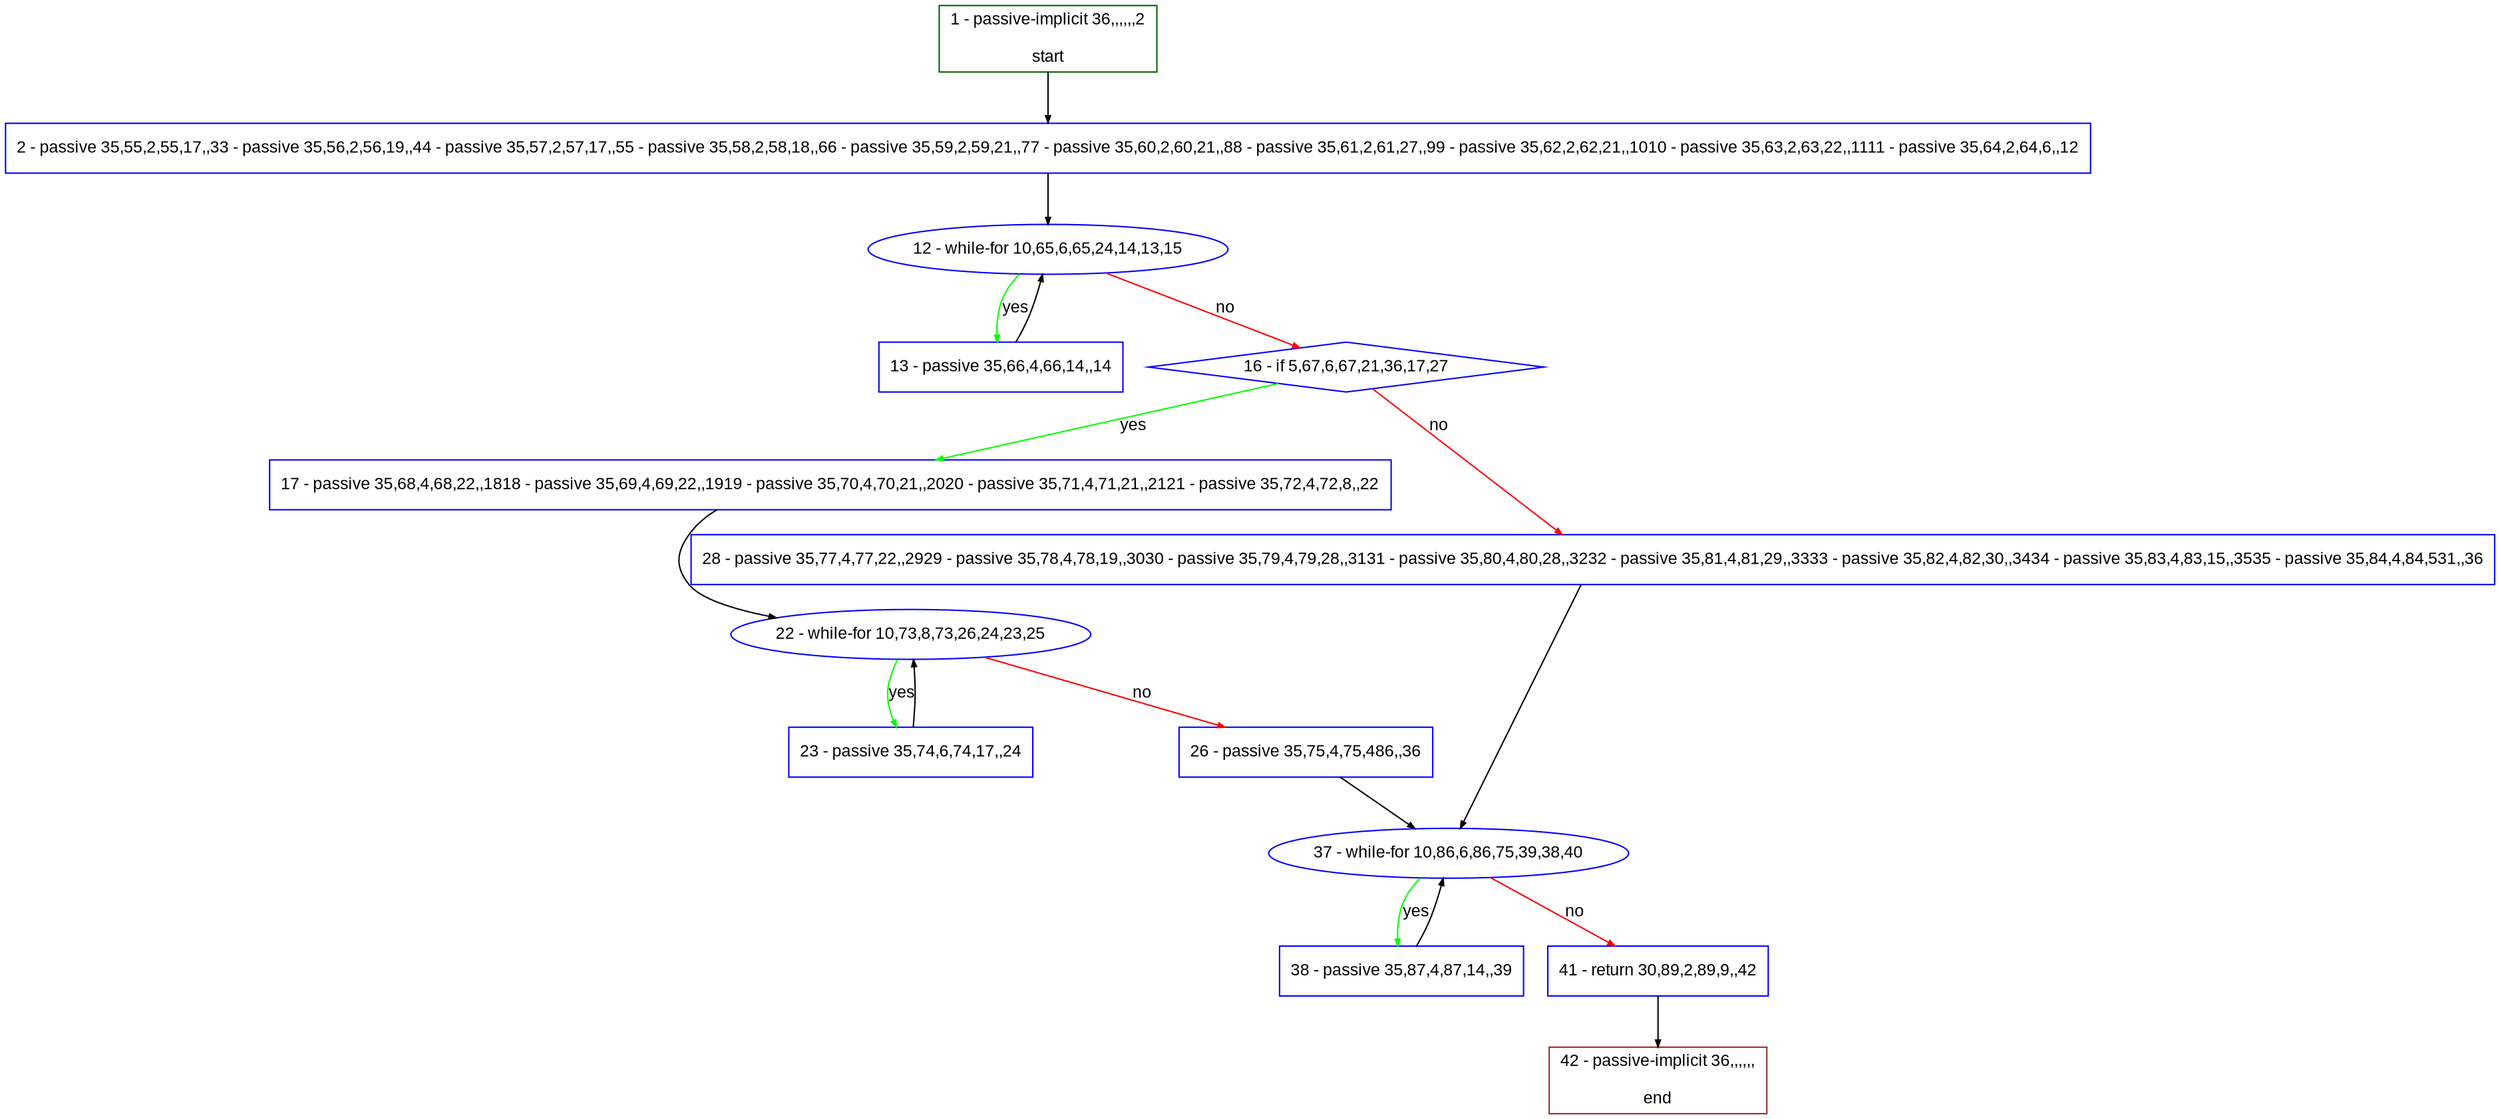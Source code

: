 digraph "" {
  graph [pack="true", label="", fontsize="12", packmode="clust", fontname="Arial", fillcolor="#FFFFCC", bgcolor="white", style="rounded,filled", compound="true"];
  node [node_initialized="no", label="", color="grey", fontsize="12", fillcolor="white", fontname="Arial", style="filled", shape="rectangle", compound="true", fixedsize="false"];
  edge [fontcolor="black", arrowhead="normal", arrowtail="none", arrowsize="0.5", ltail="", label="", color="black", fontsize="12", lhead="", fontname="Arial", dir="forward", compound="true"];
  __N1 [label="2 - passive 35,55,2,55,17,,33 - passive 35,56,2,56,19,,44 - passive 35,57,2,57,17,,55 - passive 35,58,2,58,18,,66 - passive 35,59,2,59,21,,77 - passive 35,60,2,60,21,,88 - passive 35,61,2,61,27,,99 - passive 35,62,2,62,21,,1010 - passive 35,63,2,63,22,,1111 - passive 35,64,2,64,6,,12", color="#0000ff", fillcolor="#ffffff", style="filled", shape="box"];
  __N2 [label="1 - passive-implicit 36,,,,,,2\n\nstart", color="#006400", fillcolor="#ffffff", style="filled", shape="box"];
  __N3 [label="12 - while-for 10,65,6,65,24,14,13,15", color="#0000ff", fillcolor="#ffffff", style="filled", shape="oval"];
  __N4 [label="13 - passive 35,66,4,66,14,,14", color="#0000ff", fillcolor="#ffffff", style="filled", shape="box"];
  __N5 [label="16 - if 5,67,6,67,21,36,17,27", color="#0000ff", fillcolor="#ffffff", style="filled", shape="diamond"];
  __N6 [label="17 - passive 35,68,4,68,22,,1818 - passive 35,69,4,69,22,,1919 - passive 35,70,4,70,21,,2020 - passive 35,71,4,71,21,,2121 - passive 35,72,4,72,8,,22", color="#0000ff", fillcolor="#ffffff", style="filled", shape="box"];
  __N7 [label="28 - passive 35,77,4,77,22,,2929 - passive 35,78,4,78,19,,3030 - passive 35,79,4,79,28,,3131 - passive 35,80,4,80,28,,3232 - passive 35,81,4,81,29,,3333 - passive 35,82,4,82,30,,3434 - passive 35,83,4,83,15,,3535 - passive 35,84,4,84,531,,36", color="#0000ff", fillcolor="#ffffff", style="filled", shape="box"];
  __N8 [label="22 - while-for 10,73,8,73,26,24,23,25", color="#0000ff", fillcolor="#ffffff", style="filled", shape="oval"];
  __N9 [label="23 - passive 35,74,6,74,17,,24", color="#0000ff", fillcolor="#ffffff", style="filled", shape="box"];
  __N10 [label="26 - passive 35,75,4,75,486,,36", color="#0000ff", fillcolor="#ffffff", style="filled", shape="box"];
  __N11 [label="37 - while-for 10,86,6,86,75,39,38,40", color="#0000ff", fillcolor="#ffffff", style="filled", shape="oval"];
  __N12 [label="38 - passive 35,87,4,87,14,,39", color="#0000ff", fillcolor="#ffffff", style="filled", shape="box"];
  __N13 [label="41 - return 30,89,2,89,9,,42", color="#0000ff", fillcolor="#ffffff", style="filled", shape="box"];
  __N14 [label="42 - passive-implicit 36,,,,,,\n\nend", color="#a52a2a", fillcolor="#ffffff", style="filled", shape="box"];
  __N2 -> __N1 [arrowhead="normal", arrowtail="none", color="#000000", label="", dir="forward"];
  __N1 -> __N3 [arrowhead="normal", arrowtail="none", color="#000000", label="", dir="forward"];
  __N3 -> __N4 [arrowhead="normal", arrowtail="none", color="#00ff00", label="yes", dir="forward"];
  __N4 -> __N3 [arrowhead="normal", arrowtail="none", color="#000000", label="", dir="forward"];
  __N3 -> __N5 [arrowhead="normal", arrowtail="none", color="#ff0000", label="no", dir="forward"];
  __N5 -> __N6 [arrowhead="normal", arrowtail="none", color="#00ff00", label="yes", dir="forward"];
  __N5 -> __N7 [arrowhead="normal", arrowtail="none", color="#ff0000", label="no", dir="forward"];
  __N6 -> __N8 [arrowhead="normal", arrowtail="none", color="#000000", label="", dir="forward"];
  __N8 -> __N9 [arrowhead="normal", arrowtail="none", color="#00ff00", label="yes", dir="forward"];
  __N9 -> __N8 [arrowhead="normal", arrowtail="none", color="#000000", label="", dir="forward"];
  __N8 -> __N10 [arrowhead="normal", arrowtail="none", color="#ff0000", label="no", dir="forward"];
  __N10 -> __N11 [arrowhead="normal", arrowtail="none", color="#000000", label="", dir="forward"];
  __N7 -> __N11 [arrowhead="normal", arrowtail="none", color="#000000", label="", dir="forward"];
  __N11 -> __N12 [arrowhead="normal", arrowtail="none", color="#00ff00", label="yes", dir="forward"];
  __N12 -> __N11 [arrowhead="normal", arrowtail="none", color="#000000", label="", dir="forward"];
  __N11 -> __N13 [arrowhead="normal", arrowtail="none", color="#ff0000", label="no", dir="forward"];
  __N13 -> __N14 [arrowhead="normal", arrowtail="none", color="#000000", label="", dir="forward"];
}
